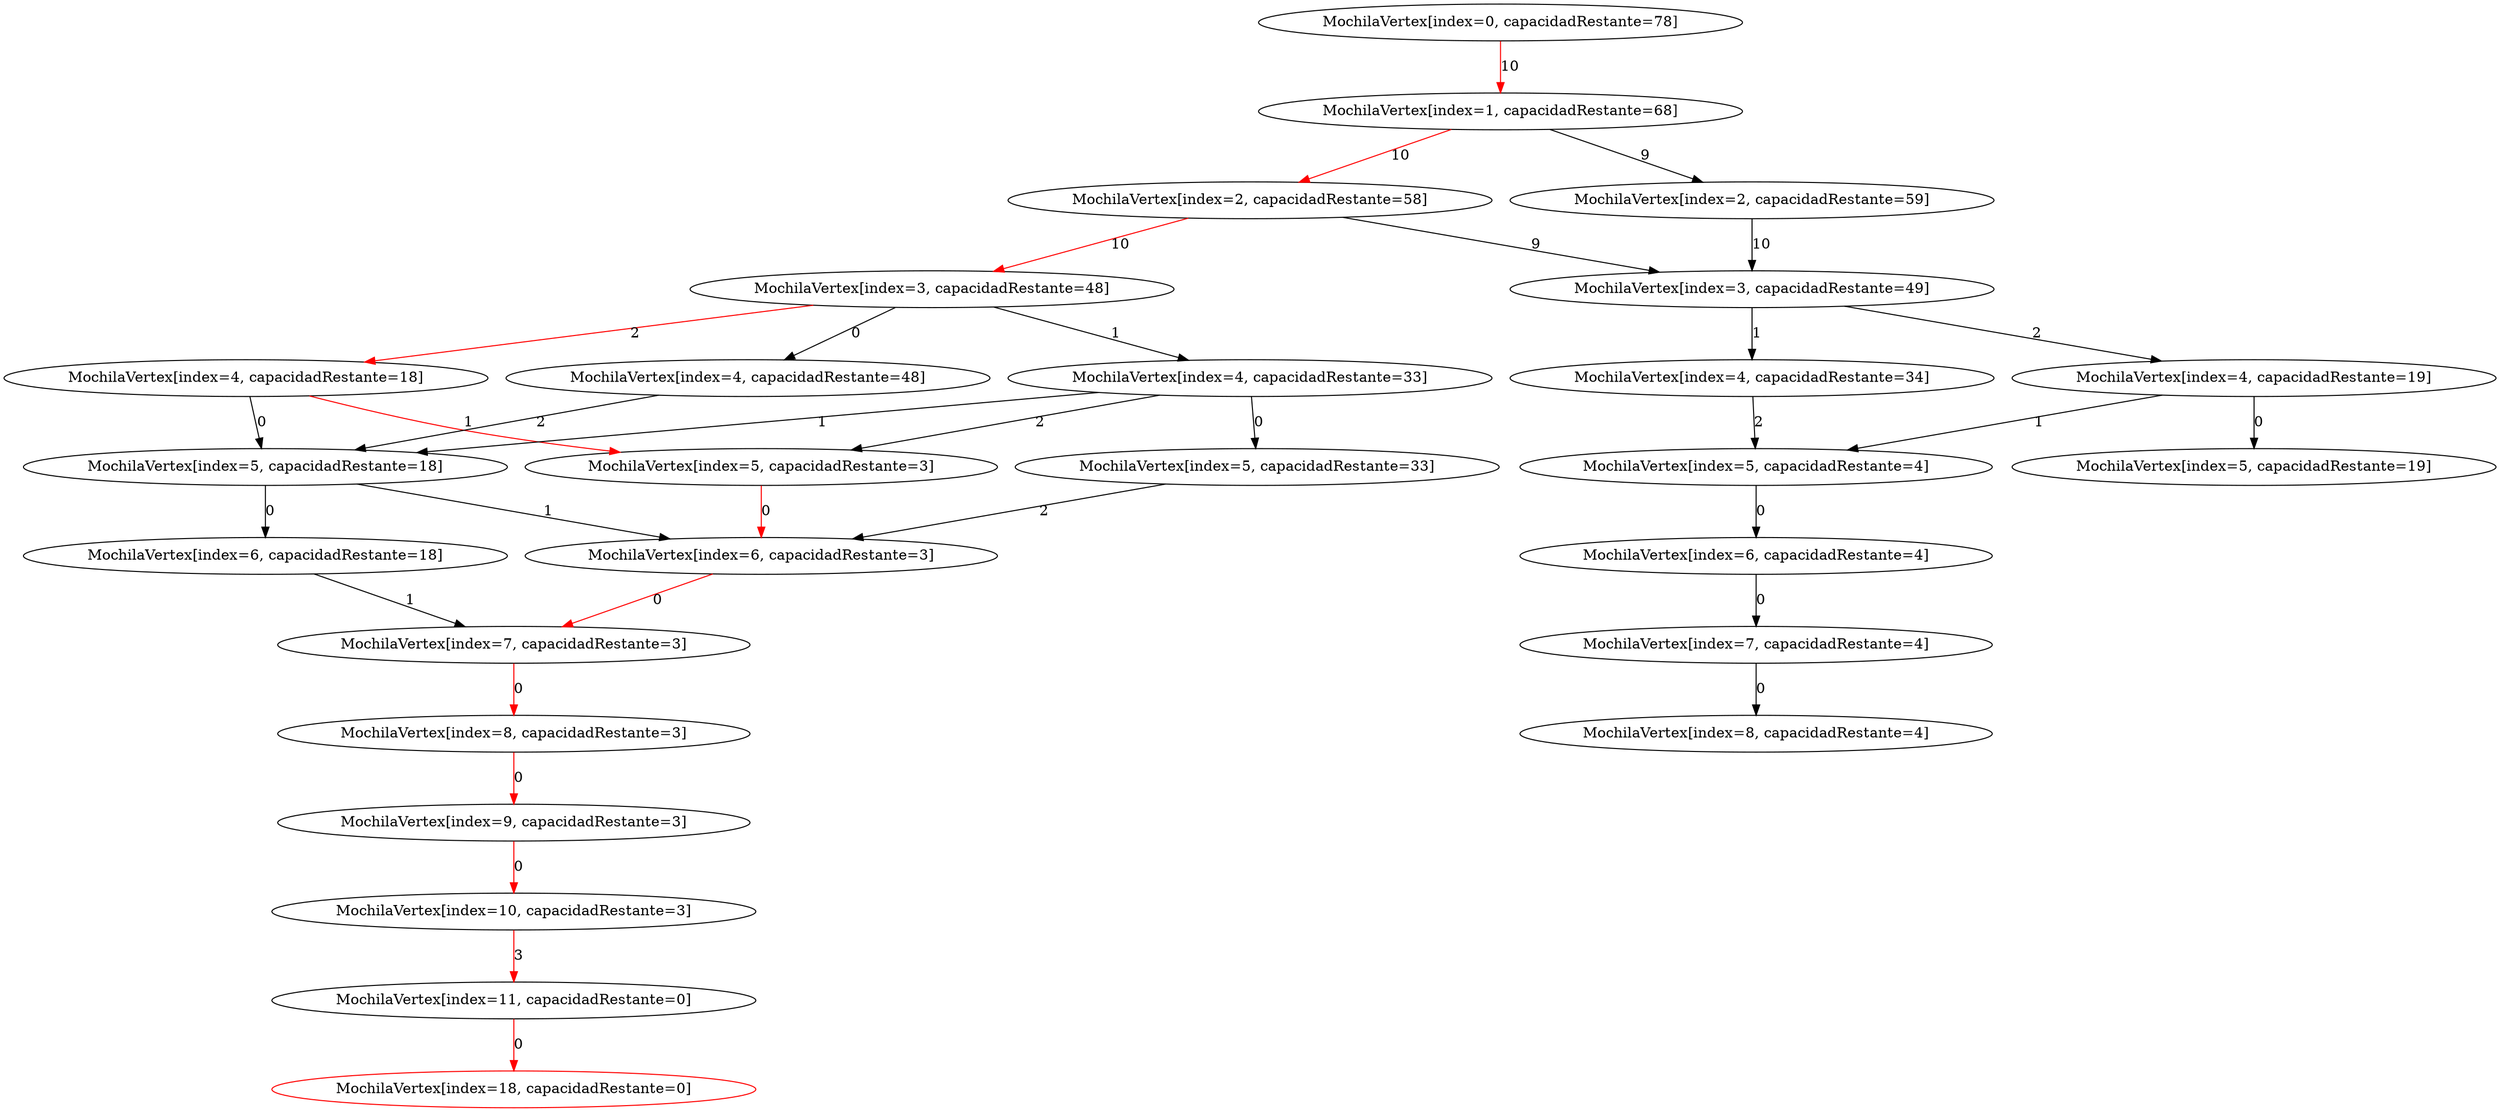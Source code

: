 strict digraph G {
  1 [ label="MochilaVertex[index=0, capacidadRestante=78]" ];
  2 [ label="MochilaVertex[index=1, capacidadRestante=68]" ];
  3 [ label="MochilaVertex[index=2, capacidadRestante=58]" ];
  4 [ label="MochilaVertex[index=3, capacidadRestante=48]" ];
  5 [ label="MochilaVertex[index=4, capacidadRestante=18]" ];
  6 [ label="MochilaVertex[index=5, capacidadRestante=3]" ];
  7 [ label="MochilaVertex[index=6, capacidadRestante=3]" ];
  8 [ label="MochilaVertex[index=7, capacidadRestante=3]" ];
  9 [ label="MochilaVertex[index=8, capacidadRestante=3]" ];
  10 [ label="MochilaVertex[index=9, capacidadRestante=3]" ];
  11 [ label="MochilaVertex[index=10, capacidadRestante=3]" ];
  12 [ label="MochilaVertex[index=11, capacidadRestante=0]" ];
  13 [ color="red" label="MochilaVertex[index=18, capacidadRestante=0]" ];
  14 [ label="MochilaVertex[index=5, capacidadRestante=18]" ];
  15 [ label="MochilaVertex[index=6, capacidadRestante=18]" ];
  16 [ label="MochilaVertex[index=4, capacidadRestante=33]" ];
  17 [ label="MochilaVertex[index=5, capacidadRestante=33]" ];
  18 [ label="MochilaVertex[index=4, capacidadRestante=48]" ];
  19 [ label="MochilaVertex[index=3, capacidadRestante=49]" ];
  20 [ label="MochilaVertex[index=4, capacidadRestante=19]" ];
  21 [ label="MochilaVertex[index=5, capacidadRestante=4]" ];
  22 [ label="MochilaVertex[index=6, capacidadRestante=4]" ];
  23 [ label="MochilaVertex[index=7, capacidadRestante=4]" ];
  24 [ label="MochilaVertex[index=8, capacidadRestante=4]" ];
  25 [ label="MochilaVertex[index=5, capacidadRestante=19]" ];
  26 [ label="MochilaVertex[index=4, capacidadRestante=34]" ];
  27 [ label="MochilaVertex[index=2, capacidadRestante=59]" ];
  12 -> 13 [ color="red" label="0" ];
  11 -> 12 [ color="red" label="3" ];
  10 -> 11 [ color="red" label="0" ];
  9 -> 10 [ color="red" label="0" ];
  8 -> 9 [ color="red" label="0" ];
  7 -> 8 [ color="red" label="0" ];
  6 -> 7 [ color="red" label="0" ];
  5 -> 6 [ color="red" label="1" ];
  14 -> 7 [ label="1" ];
  15 -> 8 [ label="1" ];
  14 -> 15 [ label="0" ];
  5 -> 14 [ label="0" ];
  4 -> 5 [ color="red" label="2" ];
  16 -> 6 [ label="2" ];
  16 -> 14 [ label="1" ];
  17 -> 7 [ label="2" ];
  16 -> 17 [ label="0" ];
  4 -> 16 [ label="1" ];
  18 -> 14 [ label="2" ];
  4 -> 18 [ label="0" ];
  3 -> 4 [ color="red" label="10" ];
  23 -> 24 [ label="0" ];
  22 -> 23 [ label="0" ];
  21 -> 22 [ label="0" ];
  20 -> 21 [ label="1" ];
  20 -> 25 [ label="0" ];
  19 -> 20 [ label="2" ];
  26 -> 21 [ label="2" ];
  19 -> 26 [ label="1" ];
  3 -> 19 [ label="9" ];
  2 -> 3 [ color="red" label="10" ];
  27 -> 19 [ label="10" ];
  2 -> 27 [ label="9" ];
  1 -> 2 [ color="red" label="10" ];
}
